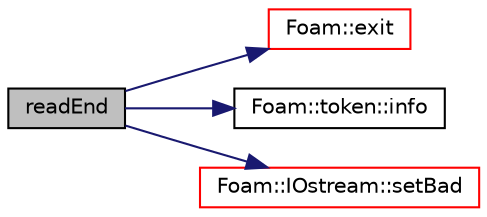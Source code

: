 digraph "readEnd"
{
  bgcolor="transparent";
  edge [fontname="Helvetica",fontsize="10",labelfontname="Helvetica",labelfontsize="10"];
  node [fontname="Helvetica",fontsize="10",shape=record];
  rankdir="LR";
  Node414 [label="readEnd",height=0.2,width=0.4,color="black", fillcolor="grey75", style="filled", fontcolor="black"];
  Node414 -> Node415 [color="midnightblue",fontsize="10",style="solid",fontname="Helvetica"];
  Node415 [label="Foam::exit",height=0.2,width=0.4,color="red",URL="$a21851.html#a06ca7250d8e89caf05243ec094843642"];
  Node414 -> Node464 [color="midnightblue",fontsize="10",style="solid",fontname="Helvetica"];
  Node464 [label="Foam::token::info",height=0.2,width=0.4,color="black",URL="$a27413.html#a861a626214ad30bd8e7ab3a8caae9966",tooltip="Return info proxy. "];
  Node414 -> Node465 [color="midnightblue",fontsize="10",style="solid",fontname="Helvetica"];
  Node465 [label="Foam::IOstream::setBad",height=0.2,width=0.4,color="red",URL="$a27333.html#a638b33dd25b3cd8ea7e846f04fd6a6a3",tooltip="Set stream to be bad. "];
}

